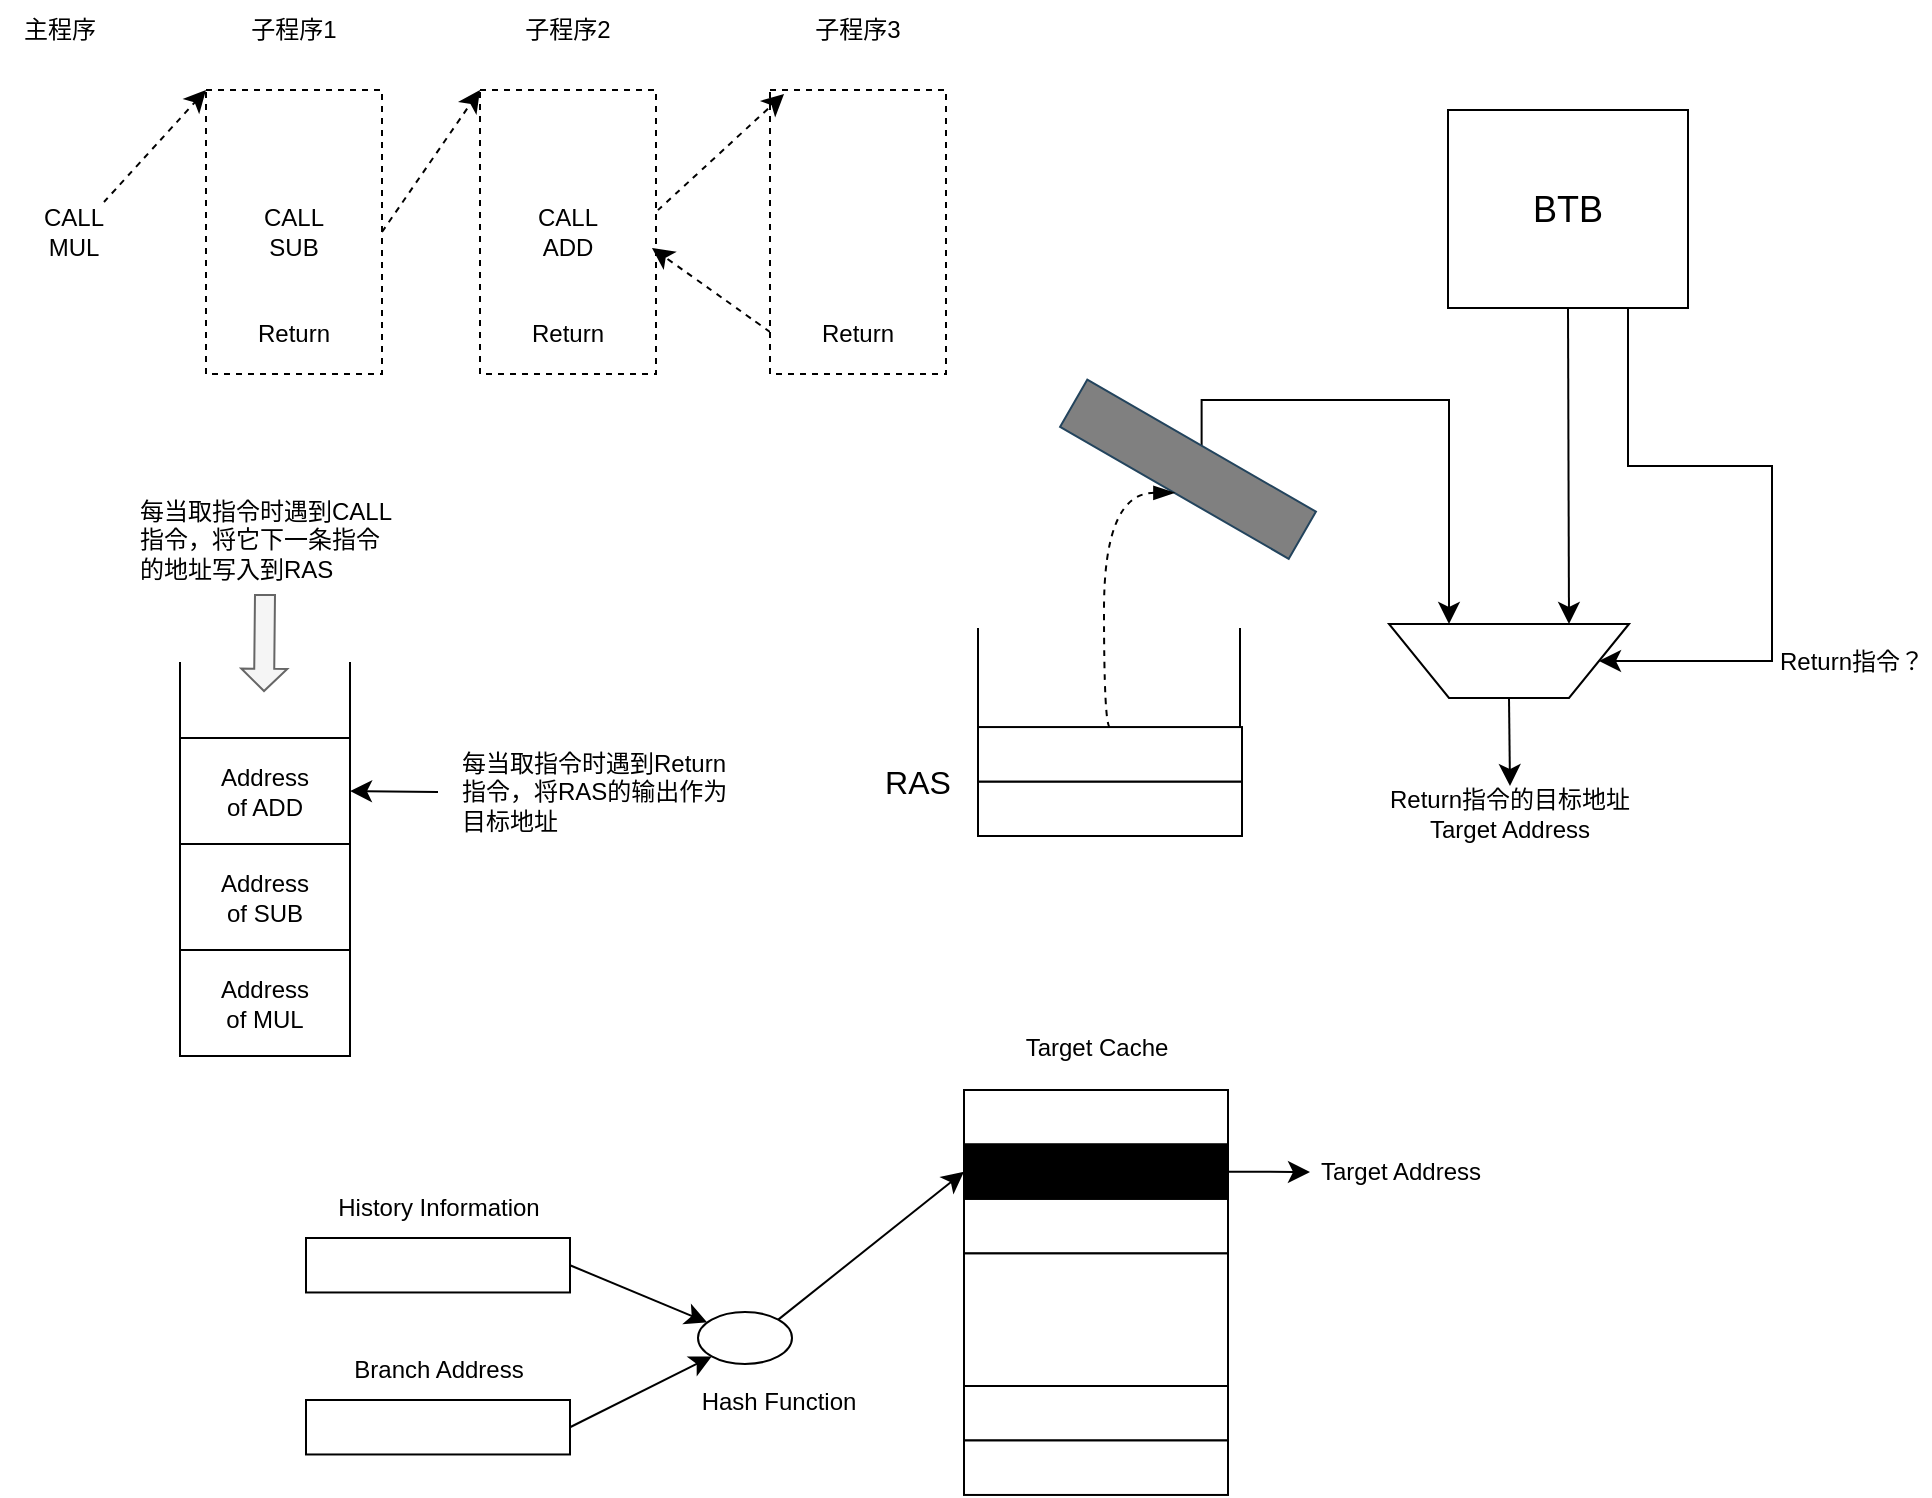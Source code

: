 <mxfile version="27.0.6" pages="2">
  <diagram name="第 1 页" id="72KHQZ4994eIaw_LecZP">
    <mxGraphModel dx="648" dy="1311" grid="0" gridSize="10" guides="1" tooltips="1" connect="1" arrows="1" fold="1" page="0" pageScale="1" pageWidth="827" pageHeight="1169" math="0" shadow="0">
      <root>
        <mxCell id="0" />
        <mxCell id="1" parent="0" />
        <mxCell id="BP2cJoVYEwKnO9dS9naX-1" value="主程序" style="text;html=1;align=center;verticalAlign=middle;whiteSpace=wrap;rounded=0;" parent="1" vertex="1">
          <mxGeometry x="70" y="-82" width="60" height="30" as="geometry" />
        </mxCell>
        <mxCell id="BP2cJoVYEwKnO9dS9naX-7" style="edgeStyle=none;curved=1;rounded=0;orthogonalLoop=1;jettySize=auto;html=1;exitX=0.75;exitY=0;exitDx=0;exitDy=0;entryX=0;entryY=0;entryDx=0;entryDy=0;fontSize=12;startSize=8;endSize=8;dashed=1;" parent="1" source="BP2cJoVYEwKnO9dS9naX-2" target="BP2cJoVYEwKnO9dS9naX-3" edge="1">
          <mxGeometry relative="1" as="geometry" />
        </mxCell>
        <mxCell id="BP2cJoVYEwKnO9dS9naX-2" value="CALL&lt;div&gt;MUL&lt;/div&gt;" style="text;html=1;align=center;verticalAlign=middle;whiteSpace=wrap;rounded=0;" parent="1" vertex="1">
          <mxGeometry x="77" y="19" width="60" height="30" as="geometry" />
        </mxCell>
        <mxCell id="BP2cJoVYEwKnO9dS9naX-8" style="edgeStyle=none;curved=1;rounded=0;orthogonalLoop=1;jettySize=auto;html=1;exitX=1;exitY=0.5;exitDx=0;exitDy=0;entryX=0;entryY=0;entryDx=0;entryDy=0;fontSize=12;startSize=8;endSize=8;dashed=1;" parent="1" source="BP2cJoVYEwKnO9dS9naX-3" target="BP2cJoVYEwKnO9dS9naX-5" edge="1">
          <mxGeometry relative="1" as="geometry" />
        </mxCell>
        <mxCell id="BP2cJoVYEwKnO9dS9naX-3" value="&lt;div&gt;&lt;br&gt;&lt;/div&gt;&lt;div&gt;&lt;br&gt;&lt;/div&gt;&lt;div&gt;&lt;br&gt;&lt;/div&gt;CALL&lt;div&gt;SUB&lt;/div&gt;&lt;div&gt;&lt;br&gt;&lt;/div&gt;&lt;div&gt;&lt;br&gt;&lt;/div&gt;&lt;div&gt;Return&lt;/div&gt;" style="rounded=0;whiteSpace=wrap;html=1;dashed=1;" parent="1" vertex="1">
          <mxGeometry x="173" y="-37" width="88" height="142" as="geometry" />
        </mxCell>
        <mxCell id="BP2cJoVYEwKnO9dS9naX-4" value="子程序1" style="text;html=1;align=center;verticalAlign=middle;whiteSpace=wrap;rounded=0;" parent="1" vertex="1">
          <mxGeometry x="187" y="-82" width="60" height="30" as="geometry" />
        </mxCell>
        <mxCell id="BP2cJoVYEwKnO9dS9naX-5" value="&lt;div&gt;&lt;br&gt;&lt;/div&gt;&lt;div&gt;&lt;br&gt;&lt;/div&gt;&lt;div&gt;&lt;br&gt;&lt;/div&gt;CALL&lt;div&gt;ADD&lt;/div&gt;&lt;div&gt;&lt;br&gt;&lt;/div&gt;&lt;div&gt;&lt;br&gt;&lt;/div&gt;&lt;div&gt;Return&lt;/div&gt;" style="rounded=0;whiteSpace=wrap;html=1;dashed=1;" parent="1" vertex="1">
          <mxGeometry x="310" y="-37" width="88" height="142" as="geometry" />
        </mxCell>
        <mxCell id="BP2cJoVYEwKnO9dS9naX-6" value="子程序2" style="text;html=1;align=center;verticalAlign=middle;whiteSpace=wrap;rounded=0;" parent="1" vertex="1">
          <mxGeometry x="324" y="-82" width="60" height="30" as="geometry" />
        </mxCell>
        <mxCell id="BP2cJoVYEwKnO9dS9naX-12" style="edgeStyle=none;curved=1;rounded=0;orthogonalLoop=1;jettySize=auto;html=1;exitX=0;exitY=0.852;exitDx=0;exitDy=0;fontSize=12;startSize=8;endSize=8;exitPerimeter=0;entryX=0.977;entryY=0.556;entryDx=0;entryDy=0;entryPerimeter=0;dashed=1;" parent="1" source="BP2cJoVYEwKnO9dS9naX-9" target="BP2cJoVYEwKnO9dS9naX-5" edge="1">
          <mxGeometry relative="1" as="geometry">
            <mxPoint x="408" y="57" as="targetPoint" />
          </mxGeometry>
        </mxCell>
        <mxCell id="BP2cJoVYEwKnO9dS9naX-9" value="&lt;div&gt;&lt;br&gt;&lt;/div&gt;&lt;div&gt;&lt;br&gt;&lt;/div&gt;&lt;div&gt;&lt;br&gt;&lt;/div&gt;&lt;div&gt;&lt;br&gt;&lt;/div&gt;&lt;div&gt;&lt;br&gt;&lt;/div&gt;&lt;div&gt;&lt;br&gt;&lt;/div&gt;&lt;div&gt;&lt;br&gt;&lt;/div&gt;&lt;div&gt;Return&lt;/div&gt;" style="rounded=0;whiteSpace=wrap;html=1;dashed=1;" parent="1" vertex="1">
          <mxGeometry x="455" y="-37" width="88" height="142" as="geometry" />
        </mxCell>
        <mxCell id="BP2cJoVYEwKnO9dS9naX-10" value="子程序3" style="text;html=1;align=center;verticalAlign=middle;whiteSpace=wrap;rounded=0;" parent="1" vertex="1">
          <mxGeometry x="469" y="-82" width="60" height="30" as="geometry" />
        </mxCell>
        <mxCell id="BP2cJoVYEwKnO9dS9naX-11" style="edgeStyle=none;curved=1;rounded=0;orthogonalLoop=1;jettySize=auto;html=1;exitX=1.011;exitY=0.423;exitDx=0;exitDy=0;entryX=0.08;entryY=0.014;entryDx=0;entryDy=0;entryPerimeter=0;fontSize=12;startSize=8;endSize=8;exitPerimeter=0;dashed=1;" parent="1" source="BP2cJoVYEwKnO9dS9naX-5" target="BP2cJoVYEwKnO9dS9naX-9" edge="1">
          <mxGeometry relative="1" as="geometry" />
        </mxCell>
        <mxCell id="BP2cJoVYEwKnO9dS9naX-13" value="Address&lt;div&gt;of MUL&lt;/div&gt;" style="rounded=0;whiteSpace=wrap;html=1;" parent="1" vertex="1">
          <mxGeometry x="160" y="393" width="85" height="53" as="geometry" />
        </mxCell>
        <mxCell id="BP2cJoVYEwKnO9dS9naX-14" value="Address&lt;div&gt;of SUB&lt;/div&gt;" style="rounded=0;whiteSpace=wrap;html=1;" parent="1" vertex="1">
          <mxGeometry x="160" y="340" width="85" height="53" as="geometry" />
        </mxCell>
        <mxCell id="BP2cJoVYEwKnO9dS9naX-15" value="Address&lt;div&gt;of ADD&lt;/div&gt;" style="rounded=0;whiteSpace=wrap;html=1;" parent="1" vertex="1">
          <mxGeometry x="160" y="287" width="85" height="53" as="geometry" />
        </mxCell>
        <mxCell id="BP2cJoVYEwKnO9dS9naX-16" value="" style="endArrow=none;html=1;rounded=0;fontSize=12;startSize=8;endSize=8;curved=1;exitX=0;exitY=0;exitDx=0;exitDy=0;" parent="1" source="BP2cJoVYEwKnO9dS9naX-15" edge="1">
          <mxGeometry width="50" height="50" relative="1" as="geometry">
            <mxPoint x="264" y="248" as="sourcePoint" />
            <mxPoint x="160" y="249" as="targetPoint" />
          </mxGeometry>
        </mxCell>
        <mxCell id="BP2cJoVYEwKnO9dS9naX-17" value="" style="endArrow=none;html=1;rounded=0;fontSize=12;startSize=8;endSize=8;curved=1;exitX=1;exitY=0;exitDx=0;exitDy=0;" parent="1" source="BP2cJoVYEwKnO9dS9naX-15" edge="1">
          <mxGeometry width="50" height="50" relative="1" as="geometry">
            <mxPoint x="282" y="385" as="sourcePoint" />
            <mxPoint x="245" y="249" as="targetPoint" />
          </mxGeometry>
        </mxCell>
        <mxCell id="BP2cJoVYEwKnO9dS9naX-18" value="" style="shape=flexArrow;endArrow=classic;html=1;rounded=0;fontSize=12;startSize=8;endSize=3.37;curved=1;fillColor=#f5f5f5;strokeColor=#666666;endWidth=12;" parent="1" edge="1">
          <mxGeometry width="50" height="50" relative="1" as="geometry">
            <mxPoint x="202.5" y="215" as="sourcePoint" />
            <mxPoint x="202" y="264" as="targetPoint" />
          </mxGeometry>
        </mxCell>
        <mxCell id="aSY5bLmGE3762D9-8YAS-1" value="每当取指令时遇到CALL指令，将它下一条指令的地址写入到RAS" style="text;html=1;align=left;verticalAlign=middle;whiteSpace=wrap;rounded=0;" vertex="1" parent="1">
          <mxGeometry x="137.5" y="173" width="130" height="30" as="geometry" />
        </mxCell>
        <mxCell id="aSY5bLmGE3762D9-8YAS-2" value="" style="endArrow=classic;html=1;rounded=0;fontSize=12;startSize=8;endSize=8;curved=1;entryX=1;entryY=0.5;entryDx=0;entryDy=0;" edge="1" parent="1" target="BP2cJoVYEwKnO9dS9naX-15">
          <mxGeometry width="50" height="50" relative="1" as="geometry">
            <mxPoint x="289" y="314" as="sourcePoint" />
            <mxPoint x="268" y="259" as="targetPoint" />
          </mxGeometry>
        </mxCell>
        <mxCell id="aSY5bLmGE3762D9-8YAS-3" value="每当取指令时遇到Return指令，将RAS的输出作为目标地址" style="text;html=1;align=left;verticalAlign=middle;whiteSpace=wrap;rounded=0;" vertex="1" parent="1">
          <mxGeometry x="299" y="298.5" width="140" height="30" as="geometry" />
        </mxCell>
        <mxCell id="aSY5bLmGE3762D9-8YAS-9" value="" style="group" vertex="1" connectable="0" parent="1">
          <mxGeometry x="559" y="262" width="132" height="74" as="geometry" />
        </mxCell>
        <mxCell id="aSY5bLmGE3762D9-8YAS-5" value="&lt;span style=&quot;color: rgba(0, 0, 0, 0); font-family: monospace; font-size: 0px; text-align: start; text-wrap-mode: nowrap;&quot;&gt;%3CmxGraphModel%3E%3Croot%3E%3CmxCell%20id%3D%220%22%2F%3E%3CmxCell%20id%3D%221%22%20parent%3D%220%22%2F%3E%3CmxCell%20id%3D%222%22%20value%3D%22Address%26lt%3Bdiv%26gt%3Bof%20MUL%26lt%3B%2Fdiv%26gt%3B%22%20style%3D%22rounded%3D0%3BwhiteSpace%3Dwrap%3Bhtml%3D1%3B%22%20vertex%3D%221%22%20parent%3D%221%22%3E%3CmxGeometry%20x%3D%22160%22%20y%3D%22393%22%20width%3D%2285%22%20height%3D%2253%22%20as%3D%22geometry%22%2F%3E%3C%2FmxCell%3E%3CmxCell%20id%3D%223%22%20value%3D%22Address%26lt%3Bdiv%26gt%3Bof%20SUB%26lt%3B%2Fdiv%26gt%3B%22%20style%3D%22rounded%3D0%3BwhiteSpace%3Dwrap%3Bhtml%3D1%3B%22%20vertex%3D%221%22%20parent%3D%221%22%3E%3CmxGeometry%20x%3D%22160%22%20y%3D%22340%22%20width%3D%2285%22%20height%3D%2253%22%20as%3D%22geometry%22%2F%3E%3C%2FmxCell%3E%3CmxCell%20id%3D%224%22%20value%3D%22Address%26lt%3Bdiv%26gt%3Bof%20ADD%26lt%3B%2Fdiv%26gt%3B%22%20style%3D%22rounded%3D0%3BwhiteSpace%3Dwrap%3Bhtml%3D1%3B%22%20vertex%3D%221%22%20parent%3D%221%22%3E%3CmxGeometry%20x%3D%22160%22%20y%3D%22287%22%20width%3D%2285%22%20height%3D%2253%22%20as%3D%22geometry%22%2F%3E%3C%2FmxCell%3E%3CmxCell%20id%3D%225%22%20value%3D%22%22%20style%3D%22endArrow%3Dnone%3Bhtml%3D1%3Brounded%3D0%3BfontSize%3D12%3BstartSize%3D8%3BendSize%3D8%3Bcurved%3D1%3BexitX%3D0%3BexitY%3D0%3BexitDx%3D0%3BexitDy%3D0%3B%22%20edge%3D%221%22%20source%3D%224%22%20parent%3D%221%22%3E%3CmxGeometry%20width%3D%2250%22%20height%3D%2250%22%20relative%3D%221%22%20as%3D%22geometry%22%3E%3CmxPoint%20x%3D%22264%22%20y%3D%22248%22%20as%3D%22sourcePoint%22%2F%3E%3CmxPoint%20x%3D%22160%22%20y%3D%22249%22%20as%3D%22targetPoint%22%2F%3E%3C%2FmxGeometry%3E%3C%2FmxCell%3E%3CmxCell%20id%3D%226%22%20value%3D%22%22%20style%3D%22endArrow%3Dnone%3Bhtml%3D1%3Brounded%3D0%3BfontSize%3D12%3BstartSize%3D8%3BendSize%3D8%3Bcurved%3D1%3BexitX%3D1%3BexitY%3D0%3BexitDx%3D0%3BexitDy%3D0%3B%22%20edge%3D%221%22%20source%3D%224%22%20parent%3D%221%22%3E%3CmxGeometry%20width%3D%2250%22%20height%3D%2250%22%20relative%3D%221%22%20as%3D%22geometry%22%3E%3CmxPoint%20x%3D%22282%22%20y%3D%22385%22%20as%3D%22sourcePoint%22%2F%3E%3CmxPoint%20x%3D%22245%22%20y%3D%22249%22%20as%3D%22targetPoint%22%2F%3E%3C%2FmxGeometry%3E%3C%2FmxCell%3E%3C%2Froot%3E%3C%2FmxGraphModel%3E&lt;/span&gt;" style="rounded=0;whiteSpace=wrap;html=1;" vertex="1" parent="aSY5bLmGE3762D9-8YAS-9">
          <mxGeometry y="46.764" width="132" height="27.236" as="geometry" />
        </mxCell>
        <mxCell id="aSY5bLmGE3762D9-8YAS-6" value="" style="rounded=0;whiteSpace=wrap;html=1;" vertex="1" parent="aSY5bLmGE3762D9-8YAS-9">
          <mxGeometry y="19.528" width="132" height="27.236" as="geometry" />
        </mxCell>
        <mxCell id="aSY5bLmGE3762D9-8YAS-7" value="" style="endArrow=none;html=1;rounded=0;fontSize=12;startSize=8;endSize=8;curved=1;exitX=0;exitY=0;exitDx=0;exitDy=0;" edge="1" parent="aSY5bLmGE3762D9-8YAS-9" source="aSY5bLmGE3762D9-8YAS-6">
          <mxGeometry width="50" height="50" relative="1" as="geometry">
            <mxPoint x="161.506" y="-0.514" as="sourcePoint" />
            <mxPoint y="-30" as="targetPoint" />
          </mxGeometry>
        </mxCell>
        <mxCell id="aSY5bLmGE3762D9-8YAS-8" value="" style="endArrow=none;html=1;rounded=0;fontSize=12;startSize=8;endSize=8;curved=1;exitX=1;exitY=0;exitDx=0;exitDy=0;" edge="1" parent="aSY5bLmGE3762D9-8YAS-9">
          <mxGeometry width="50" height="50" relative="1" as="geometry">
            <mxPoint x="131.0" y="19.528" as="sourcePoint" />
            <mxPoint x="131" y="-30" as="targetPoint" />
          </mxGeometry>
        </mxCell>
        <mxCell id="aSY5bLmGE3762D9-8YAS-20" style="edgeStyle=elbowEdgeStyle;shape=connector;rounded=0;orthogonalLoop=1;jettySize=auto;html=1;exitX=0.5;exitY=0;exitDx=0;exitDy=0;entryX=0.75;entryY=1;entryDx=0;entryDy=0;strokeColor=default;align=center;verticalAlign=middle;fontFamily=Helvetica;fontSize=12;fontColor=default;labelBackgroundColor=default;startSize=8;endArrow=classic;endFill=1;endSize=8;elbow=vertical;" edge="1" parent="1" source="aSY5bLmGE3762D9-8YAS-15" target="aSY5bLmGE3762D9-8YAS-19">
          <mxGeometry relative="1" as="geometry">
            <Array as="points">
              <mxPoint x="739" y="118" />
            </Array>
          </mxGeometry>
        </mxCell>
        <mxCell id="aSY5bLmGE3762D9-8YAS-15" value="&lt;span style=&quot;color: rgba(0, 0, 0, 0); font-family: monospace; font-size: 0px; text-align: start; text-wrap-mode: nowrap;&quot;&gt;%3CmxGraphModel%3E%3Croot%3E%3CmxCell%20id%3D%220%22%2F%3E%3CmxCell%20id%3D%221%22%20parent%3D%220%22%2F%3E%3CmxCell%20id%3D%222%22%20value%3D%22Address%26lt%3Bdiv%26gt%3Bof%20MUL%26lt%3B%2Fdiv%26gt%3B%22%20style%3D%22rounded%3D0%3BwhiteSpace%3Dwrap%3Bhtml%3D1%3B%22%20vertex%3D%221%22%20parent%3D%221%22%3E%3CmxGeometry%20x%3D%22160%22%20y%3D%22393%22%20width%3D%2285%22%20height%3D%2253%22%20as%3D%22geometry%22%2F%3E%3C%2FmxCell%3E%3CmxCell%20id%3D%223%22%20value%3D%22Address%26lt%3Bdiv%26gt%3Bof%20SUB%26lt%3B%2Fdiv%26gt%3B%22%20style%3D%22rounded%3D0%3BwhiteSpace%3Dwrap%3Bhtml%3D1%3B%22%20vertex%3D%221%22%20parent%3D%221%22%3E%3CmxGeometry%20x%3D%22160%22%20y%3D%22340%22%20width%3D%2285%22%20height%3D%2253%22%20as%3D%22geometry%22%2F%3E%3C%2FmxCell%3E%3CmxCell%20id%3D%224%22%20value%3D%22Address%26lt%3Bdiv%26gt%3Bof%20ADD%26lt%3B%2Fdiv%26gt%3B%22%20style%3D%22rounded%3D0%3BwhiteSpace%3Dwrap%3Bhtml%3D1%3B%22%20vertex%3D%221%22%20parent%3D%221%22%3E%3CmxGeometry%20x%3D%22160%22%20y%3D%22287%22%20width%3D%2285%22%20height%3D%2253%22%20as%3D%22geometry%22%2F%3E%3C%2FmxCell%3E%3CmxCell%20id%3D%225%22%20value%3D%22%22%20style%3D%22endArrow%3Dnone%3Bhtml%3D1%3Brounded%3D0%3BfontSize%3D12%3BstartSize%3D8%3BendSize%3D8%3Bcurved%3D1%3BexitX%3D0%3BexitY%3D0%3BexitDx%3D0%3BexitDy%3D0%3B%22%20edge%3D%221%22%20source%3D%224%22%20parent%3D%221%22%3E%3CmxGeometry%20width%3D%2250%22%20height%3D%2250%22%20relative%3D%221%22%20as%3D%22geometry%22%3E%3CmxPoint%20x%3D%22264%22%20y%3D%22248%22%20as%3D%22sourcePoint%22%2F%3E%3CmxPoint%20x%3D%22160%22%20y%3D%22249%22%20as%3D%22targetPoint%22%2F%3E%3C%2FmxGeometry%3E%3C%2FmxCell%3E%3CmxCell%20id%3D%226%22%20value%3D%22%22%20style%3D%22endArrow%3Dnone%3Bhtml%3D1%3Brounded%3D0%3BfontSize%3D12%3BstartSize%3D8%3BendSize%3D8%3Bcurved%3D1%3BexitX%3D1%3BexitY%3D0%3BexitDx%3D0%3BexitDy%3D0%3B%22%20edge%3D%221%22%20source%3D%224%22%20parent%3D%221%22%3E%3CmxGeometry%20width%3D%2250%22%20height%3D%2250%22%20relative%3D%221%22%20as%3D%22geometry%22%3E%3CmxPoint%20x%3D%22282%22%20y%3D%22385%22%20as%3D%22sourcePoint%22%2F%3E%3CmxPoint%20x%3D%22245%22%20y%3D%22249%22%20as%3D%22targetPoint%22%2F%3E%3C%2FmxGeometry%3E%3C%2FmxCell%3E%3C%2Froot%3E%3C%2FmxGraphModel%3E&lt;/span&gt;" style="rounded=0;whiteSpace=wrap;html=1;fillColor=#808080;strokeColor=#23445d;rotation=30;" vertex="1" parent="1">
          <mxGeometry x="598" y="139" width="132" height="27.236" as="geometry" />
        </mxCell>
        <mxCell id="aSY5bLmGE3762D9-8YAS-17" style="edgeStyle=orthogonalEdgeStyle;rounded=0;orthogonalLoop=1;jettySize=auto;html=1;exitX=0.5;exitY=0;exitDx=0;exitDy=0;entryX=0.5;entryY=1;entryDx=0;entryDy=0;fontSize=12;startSize=8;endSize=8;curved=1;dashed=1;endArrow=blockThin;endFill=1;strokeWidth=1;" edge="1" parent="1" source="aSY5bLmGE3762D9-8YAS-6" target="aSY5bLmGE3762D9-8YAS-15">
          <mxGeometry relative="1" as="geometry">
            <Array as="points">
              <mxPoint x="622" y="282" />
              <mxPoint x="622" y="164" />
            </Array>
          </mxGeometry>
        </mxCell>
        <mxCell id="aSY5bLmGE3762D9-8YAS-28" style="edgeStyle=none;shape=connector;rounded=0;orthogonalLoop=1;jettySize=auto;html=1;exitX=0.5;exitY=0;exitDx=0;exitDy=0;strokeColor=default;align=center;verticalAlign=middle;fontFamily=Helvetica;fontSize=12;fontColor=default;labelBackgroundColor=default;startSize=8;endArrow=classic;endFill=1;endSize=8;" edge="1" parent="1" source="aSY5bLmGE3762D9-8YAS-19">
          <mxGeometry relative="1" as="geometry">
            <mxPoint x="825" y="311" as="targetPoint" />
          </mxGeometry>
        </mxCell>
        <mxCell id="aSY5bLmGE3762D9-8YAS-19" value="" style="shape=trapezoid;perimeter=trapezoidPerimeter;whiteSpace=wrap;html=1;fixedSize=1;fontFamily=Helvetica;fontSize=12;fontColor=default;labelBackgroundColor=default;rotation=-180;size=30;" vertex="1" parent="1">
          <mxGeometry x="764.5" y="230" width="120" height="37" as="geometry" />
        </mxCell>
        <mxCell id="aSY5bLmGE3762D9-8YAS-23" style="shape=connector;rounded=0;orthogonalLoop=1;jettySize=auto;html=1;exitX=0.5;exitY=1;exitDx=0;exitDy=0;entryX=0.25;entryY=1;entryDx=0;entryDy=0;strokeColor=default;align=center;verticalAlign=middle;fontFamily=Helvetica;fontSize=12;fontColor=default;labelBackgroundColor=default;startSize=8;endArrow=classic;endFill=1;endSize=8;" edge="1" parent="1" source="aSY5bLmGE3762D9-8YAS-22" target="aSY5bLmGE3762D9-8YAS-19">
          <mxGeometry relative="1" as="geometry" />
        </mxCell>
        <mxCell id="aSY5bLmGE3762D9-8YAS-22" value="&lt;font style=&quot;font-size: 18px;&quot;&gt;BTB&lt;/font&gt;" style="rounded=0;whiteSpace=wrap;html=1;fontFamily=Helvetica;fontSize=12;fontColor=default;labelBackgroundColor=default;" vertex="1" parent="1">
          <mxGeometry x="794" y="-27" width="120" height="99" as="geometry" />
        </mxCell>
        <mxCell id="aSY5bLmGE3762D9-8YAS-27" value="" style="endArrow=classic;html=1;rounded=0;strokeColor=default;align=center;verticalAlign=middle;fontFamily=Helvetica;fontSize=12;fontColor=default;labelBackgroundColor=default;startSize=8;endSize=8;exitX=0.75;exitY=1;exitDx=0;exitDy=0;entryX=0;entryY=0.5;entryDx=0;entryDy=0;edgeStyle=orthogonalEdgeStyle;" edge="1" parent="1" source="aSY5bLmGE3762D9-8YAS-22" target="aSY5bLmGE3762D9-8YAS-19">
          <mxGeometry width="50" height="50" relative="1" as="geometry">
            <mxPoint x="733" y="248" as="sourcePoint" />
            <mxPoint x="783" y="198" as="targetPoint" />
            <Array as="points">
              <mxPoint x="884" y="151" />
              <mxPoint x="956" y="151" />
              <mxPoint x="956" y="249" />
            </Array>
          </mxGeometry>
        </mxCell>
        <mxCell id="aSY5bLmGE3762D9-8YAS-29" value="Return指令的目标地址&lt;div&gt;Target Address&lt;/div&gt;" style="text;html=1;align=center;verticalAlign=middle;whiteSpace=wrap;rounded=0;fontFamily=Helvetica;fontSize=12;fontColor=default;labelBackgroundColor=default;" vertex="1" parent="1">
          <mxGeometry x="759.75" y="310" width="129.5" height="30" as="geometry" />
        </mxCell>
        <mxCell id="aSY5bLmGE3762D9-8YAS-30" value="&lt;font style=&quot;font-size: 16px;&quot;&gt;RAS&lt;/font&gt;" style="text;html=1;align=center;verticalAlign=middle;whiteSpace=wrap;rounded=0;fontFamily=Helvetica;fontSize=12;fontColor=default;labelBackgroundColor=default;" vertex="1" parent="1">
          <mxGeometry x="499" y="294" width="60" height="30" as="geometry" />
        </mxCell>
        <mxCell id="aSY5bLmGE3762D9-8YAS-31" value="Return指令？" style="text;html=1;align=center;verticalAlign=middle;whiteSpace=wrap;rounded=0;fontFamily=Helvetica;fontSize=12;fontColor=default;labelBackgroundColor=default;" vertex="1" parent="1">
          <mxGeometry x="957" y="233.5" width="78" height="30" as="geometry" />
        </mxCell>
        <mxCell id="aSY5bLmGE3762D9-8YAS-37" style="edgeStyle=none;shape=connector;rounded=0;orthogonalLoop=1;jettySize=auto;html=1;exitX=1;exitY=0.5;exitDx=0;exitDy=0;strokeColor=default;align=center;verticalAlign=middle;fontFamily=Helvetica;fontSize=12;fontColor=default;labelBackgroundColor=default;startSize=8;endArrow=classic;endFill=1;endSize=8;" edge="1" parent="1" source="aSY5bLmGE3762D9-8YAS-32" target="aSY5bLmGE3762D9-8YAS-36">
          <mxGeometry relative="1" as="geometry" />
        </mxCell>
        <mxCell id="aSY5bLmGE3762D9-8YAS-32" value="&lt;span style=&quot;color: rgba(0, 0, 0, 0); font-family: monospace; font-size: 0px; text-align: start; text-wrap-mode: nowrap;&quot;&gt;%3CmxGraphModel%3E%3Croot%3E%3CmxCell%20id%3D%220%22%2F%3E%3CmxCell%20id%3D%221%22%20parent%3D%220%22%2F%3E%3CmxCell%20id%3D%222%22%20value%3D%22Address%26lt%3Bdiv%26gt%3Bof%20MUL%26lt%3B%2Fdiv%26gt%3B%22%20style%3D%22rounded%3D0%3BwhiteSpace%3Dwrap%3Bhtml%3D1%3B%22%20vertex%3D%221%22%20parent%3D%221%22%3E%3CmxGeometry%20x%3D%22160%22%20y%3D%22393%22%20width%3D%2285%22%20height%3D%2253%22%20as%3D%22geometry%22%2F%3E%3C%2FmxCell%3E%3CmxCell%20id%3D%223%22%20value%3D%22Address%26lt%3Bdiv%26gt%3Bof%20SUB%26lt%3B%2Fdiv%26gt%3B%22%20style%3D%22rounded%3D0%3BwhiteSpace%3Dwrap%3Bhtml%3D1%3B%22%20vertex%3D%221%22%20parent%3D%221%22%3E%3CmxGeometry%20x%3D%22160%22%20y%3D%22340%22%20width%3D%2285%22%20height%3D%2253%22%20as%3D%22geometry%22%2F%3E%3C%2FmxCell%3E%3CmxCell%20id%3D%224%22%20value%3D%22Address%26lt%3Bdiv%26gt%3Bof%20ADD%26lt%3B%2Fdiv%26gt%3B%22%20style%3D%22rounded%3D0%3BwhiteSpace%3Dwrap%3Bhtml%3D1%3B%22%20vertex%3D%221%22%20parent%3D%221%22%3E%3CmxGeometry%20x%3D%22160%22%20y%3D%22287%22%20width%3D%2285%22%20height%3D%2253%22%20as%3D%22geometry%22%2F%3E%3C%2FmxCell%3E%3CmxCell%20id%3D%225%22%20value%3D%22%22%20style%3D%22endArrow%3Dnone%3Bhtml%3D1%3Brounded%3D0%3BfontSize%3D12%3BstartSize%3D8%3BendSize%3D8%3Bcurved%3D1%3BexitX%3D0%3BexitY%3D0%3BexitDx%3D0%3BexitDy%3D0%3B%22%20edge%3D%221%22%20source%3D%224%22%20parent%3D%221%22%3E%3CmxGeometry%20width%3D%2250%22%20height%3D%2250%22%20relative%3D%221%22%20as%3D%22geometry%22%3E%3CmxPoint%20x%3D%22264%22%20y%3D%22248%22%20as%3D%22sourcePoint%22%2F%3E%3CmxPoint%20x%3D%22160%22%20y%3D%22249%22%20as%3D%22targetPoint%22%2F%3E%3C%2FmxGeometry%3E%3C%2FmxCell%3E%3CmxCell%20id%3D%226%22%20value%3D%22%22%20style%3D%22endArrow%3Dnone%3Bhtml%3D1%3Brounded%3D0%3BfontSize%3D12%3BstartSize%3D8%3BendSize%3D8%3Bcurved%3D1%3BexitX%3D1%3BexitY%3D0%3BexitDx%3D0%3BexitDy%3D0%3B%22%20edge%3D%221%22%20source%3D%224%22%20parent%3D%221%22%3E%3CmxGeometry%20width%3D%2250%22%20height%3D%2250%22%20relative%3D%221%22%20as%3D%22geometry%22%3E%3CmxPoint%20x%3D%22282%22%20y%3D%22385%22%20as%3D%22sourcePoint%22%2F%3E%3CmxPoint%20x%3D%22245%22%20y%3D%22249%22%20as%3D%22targetPoint%22%2F%3E%3C%2FmxGeometry%3E%3C%2FmxCell%3E%3C%2Froot%3E%3C%2FmxGraphModel%3E&lt;/span&gt;" style="rounded=0;whiteSpace=wrap;html=1;" vertex="1" parent="1">
          <mxGeometry x="223" y="537" width="132" height="27.236" as="geometry" />
        </mxCell>
        <mxCell id="aSY5bLmGE3762D9-8YAS-38" style="edgeStyle=none;shape=connector;rounded=0;orthogonalLoop=1;jettySize=auto;html=1;exitX=1;exitY=0.5;exitDx=0;exitDy=0;entryX=0;entryY=1;entryDx=0;entryDy=0;strokeColor=default;align=center;verticalAlign=middle;fontFamily=Helvetica;fontSize=12;fontColor=default;labelBackgroundColor=default;startSize=8;endArrow=classic;endFill=1;endSize=8;" edge="1" parent="1" source="aSY5bLmGE3762D9-8YAS-33" target="aSY5bLmGE3762D9-8YAS-36">
          <mxGeometry relative="1" as="geometry" />
        </mxCell>
        <mxCell id="aSY5bLmGE3762D9-8YAS-33" value="&lt;span style=&quot;color: rgba(0, 0, 0, 0); font-family: monospace; font-size: 0px; text-align: start; text-wrap-mode: nowrap;&quot;&gt;%3CmxGraphModel%3E%3Croot%3E%3CmxCell%20id%3D%220%22%2F%3E%3CmxCell%20id%3D%221%22%20parent%3D%220%22%2F%3E%3CmxCell%20id%3D%222%22%20value%3D%22Address%26lt%3Bdiv%26gt%3Bof%20MUL%26lt%3B%2Fdiv%26gt%3B%22%20style%3D%22rounded%3D0%3BwhiteSpace%3Dwrap%3Bhtml%3D1%3B%22%20vertex%3D%221%22%20parent%3D%221%22%3E%3CmxGeometry%20x%3D%22160%22%20y%3D%22393%22%20width%3D%2285%22%20height%3D%2253%22%20as%3D%22geometry%22%2F%3E%3C%2FmxCell%3E%3CmxCell%20id%3D%223%22%20value%3D%22Address%26lt%3Bdiv%26gt%3Bof%20SUB%26lt%3B%2Fdiv%26gt%3B%22%20style%3D%22rounded%3D0%3BwhiteSpace%3Dwrap%3Bhtml%3D1%3B%22%20vertex%3D%221%22%20parent%3D%221%22%3E%3CmxGeometry%20x%3D%22160%22%20y%3D%22340%22%20width%3D%2285%22%20height%3D%2253%22%20as%3D%22geometry%22%2F%3E%3C%2FmxCell%3E%3CmxCell%20id%3D%224%22%20value%3D%22Address%26lt%3Bdiv%26gt%3Bof%20ADD%26lt%3B%2Fdiv%26gt%3B%22%20style%3D%22rounded%3D0%3BwhiteSpace%3Dwrap%3Bhtml%3D1%3B%22%20vertex%3D%221%22%20parent%3D%221%22%3E%3CmxGeometry%20x%3D%22160%22%20y%3D%22287%22%20width%3D%2285%22%20height%3D%2253%22%20as%3D%22geometry%22%2F%3E%3C%2FmxCell%3E%3CmxCell%20id%3D%225%22%20value%3D%22%22%20style%3D%22endArrow%3Dnone%3Bhtml%3D1%3Brounded%3D0%3BfontSize%3D12%3BstartSize%3D8%3BendSize%3D8%3Bcurved%3D1%3BexitX%3D0%3BexitY%3D0%3BexitDx%3D0%3BexitDy%3D0%3B%22%20edge%3D%221%22%20source%3D%224%22%20parent%3D%221%22%3E%3CmxGeometry%20width%3D%2250%22%20height%3D%2250%22%20relative%3D%221%22%20as%3D%22geometry%22%3E%3CmxPoint%20x%3D%22264%22%20y%3D%22248%22%20as%3D%22sourcePoint%22%2F%3E%3CmxPoint%20x%3D%22160%22%20y%3D%22249%22%20as%3D%22targetPoint%22%2F%3E%3C%2FmxGeometry%3E%3C%2FmxCell%3E%3CmxCell%20id%3D%226%22%20value%3D%22%22%20style%3D%22endArrow%3Dnone%3Bhtml%3D1%3Brounded%3D0%3BfontSize%3D12%3BstartSize%3D8%3BendSize%3D8%3Bcurved%3D1%3BexitX%3D1%3BexitY%3D0%3BexitDx%3D0%3BexitDy%3D0%3B%22%20edge%3D%221%22%20source%3D%224%22%20parent%3D%221%22%3E%3CmxGeometry%20width%3D%2250%22%20height%3D%2250%22%20relative%3D%221%22%20as%3D%22geometry%22%3E%3CmxPoint%20x%3D%22282%22%20y%3D%22385%22%20as%3D%22sourcePoint%22%2F%3E%3CmxPoint%20x%3D%22245%22%20y%3D%22249%22%20as%3D%22targetPoint%22%2F%3E%3C%2FmxGeometry%3E%3C%2FmxCell%3E%3C%2Froot%3E%3C%2FmxGraphModel%3E&lt;/span&gt;" style="rounded=0;whiteSpace=wrap;html=1;" vertex="1" parent="1">
          <mxGeometry x="223" y="618" width="132" height="27.236" as="geometry" />
        </mxCell>
        <mxCell id="aSY5bLmGE3762D9-8YAS-34" value="History Information" style="text;html=1;align=center;verticalAlign=middle;whiteSpace=wrap;rounded=0;" vertex="1" parent="1">
          <mxGeometry x="231.5" y="507" width="115" height="30" as="geometry" />
        </mxCell>
        <mxCell id="aSY5bLmGE3762D9-8YAS-35" value="Branch Address" style="text;html=1;align=center;verticalAlign=middle;whiteSpace=wrap;rounded=0;" vertex="1" parent="1">
          <mxGeometry x="231.5" y="588" width="115" height="30" as="geometry" />
        </mxCell>
        <mxCell id="aSY5bLmGE3762D9-8YAS-51" style="edgeStyle=none;shape=connector;rounded=0;orthogonalLoop=1;jettySize=auto;html=1;exitX=1;exitY=0;exitDx=0;exitDy=0;entryX=0;entryY=0.5;entryDx=0;entryDy=0;strokeColor=default;align=center;verticalAlign=middle;fontFamily=Helvetica;fontSize=12;fontColor=default;labelBackgroundColor=default;startSize=8;endArrow=classic;endFill=1;endSize=8;" edge="1" parent="1" source="aSY5bLmGE3762D9-8YAS-36" target="aSY5bLmGE3762D9-8YAS-45">
          <mxGeometry relative="1" as="geometry" />
        </mxCell>
        <mxCell id="aSY5bLmGE3762D9-8YAS-36" value="" style="ellipse;whiteSpace=wrap;html=1;rounded=0;strokeColor=default;align=center;verticalAlign=middle;fontFamily=Helvetica;fontSize=12;fontColor=default;labelBackgroundColor=default;fillColor=default;" vertex="1" parent="1">
          <mxGeometry x="419" y="574" width="47" height="26" as="geometry" />
        </mxCell>
        <mxCell id="aSY5bLmGE3762D9-8YAS-50" value="" style="group" vertex="1" connectable="0" parent="1">
          <mxGeometry x="552" y="463" width="132" height="202.476" as="geometry" />
        </mxCell>
        <mxCell id="aSY5bLmGE3762D9-8YAS-44" value="&lt;span style=&quot;color: rgba(0, 0, 0, 0); font-family: monospace; font-size: 0px; text-align: start; text-wrap-mode: nowrap;&quot;&gt;%3CmxGraphModel%3E%3Croot%3E%3CmxCell%20id%3D%220%22%2F%3E%3CmxCell%20id%3D%221%22%20parent%3D%220%22%2F%3E%3CmxCell%20id%3D%222%22%20value%3D%22Address%26lt%3Bdiv%26gt%3Bof%20MUL%26lt%3B%2Fdiv%26gt%3B%22%20style%3D%22rounded%3D0%3BwhiteSpace%3Dwrap%3Bhtml%3D1%3B%22%20vertex%3D%221%22%20parent%3D%221%22%3E%3CmxGeometry%20x%3D%22160%22%20y%3D%22393%22%20width%3D%2285%22%20height%3D%2253%22%20as%3D%22geometry%22%2F%3E%3C%2FmxCell%3E%3CmxCell%20id%3D%223%22%20value%3D%22Address%26lt%3Bdiv%26gt%3Bof%20SUB%26lt%3B%2Fdiv%26gt%3B%22%20style%3D%22rounded%3D0%3BwhiteSpace%3Dwrap%3Bhtml%3D1%3B%22%20vertex%3D%221%22%20parent%3D%221%22%3E%3CmxGeometry%20x%3D%22160%22%20y%3D%22340%22%20width%3D%2285%22%20height%3D%2253%22%20as%3D%22geometry%22%2F%3E%3C%2FmxCell%3E%3CmxCell%20id%3D%224%22%20value%3D%22Address%26lt%3Bdiv%26gt%3Bof%20ADD%26lt%3B%2Fdiv%26gt%3B%22%20style%3D%22rounded%3D0%3BwhiteSpace%3Dwrap%3Bhtml%3D1%3B%22%20vertex%3D%221%22%20parent%3D%221%22%3E%3CmxGeometry%20x%3D%22160%22%20y%3D%22287%22%20width%3D%2285%22%20height%3D%2253%22%20as%3D%22geometry%22%2F%3E%3C%2FmxCell%3E%3CmxCell%20id%3D%225%22%20value%3D%22%22%20style%3D%22endArrow%3Dnone%3Bhtml%3D1%3Brounded%3D0%3BfontSize%3D12%3BstartSize%3D8%3BendSize%3D8%3Bcurved%3D1%3BexitX%3D0%3BexitY%3D0%3BexitDx%3D0%3BexitDy%3D0%3B%22%20edge%3D%221%22%20source%3D%224%22%20parent%3D%221%22%3E%3CmxGeometry%20width%3D%2250%22%20height%3D%2250%22%20relative%3D%221%22%20as%3D%22geometry%22%3E%3CmxPoint%20x%3D%22264%22%20y%3D%22248%22%20as%3D%22sourcePoint%22%2F%3E%3CmxPoint%20x%3D%22160%22%20y%3D%22249%22%20as%3D%22targetPoint%22%2F%3E%3C%2FmxGeometry%3E%3C%2FmxCell%3E%3CmxCell%20id%3D%226%22%20value%3D%22%22%20style%3D%22endArrow%3Dnone%3Bhtml%3D1%3Brounded%3D0%3BfontSize%3D12%3BstartSize%3D8%3BendSize%3D8%3Bcurved%3D1%3BexitX%3D1%3BexitY%3D0%3BexitDx%3D0%3BexitDy%3D0%3B%22%20edge%3D%221%22%20source%3D%224%22%20parent%3D%221%22%3E%3CmxGeometry%20width%3D%2250%22%20height%3D%2250%22%20relative%3D%221%22%20as%3D%22geometry%22%3E%3CmxPoint%20x%3D%22282%22%20y%3D%22385%22%20as%3D%22sourcePoint%22%2F%3E%3CmxPoint%20x%3D%22245%22%20y%3D%22249%22%20as%3D%22targetPoint%22%2F%3E%3C%2FmxGeometry%3E%3C%2FmxCell%3E%3C%2Froot%3E%3C%2FmxGraphModel%3E&lt;/span&gt;" style="rounded=0;whiteSpace=wrap;html=1;" vertex="1" parent="aSY5bLmGE3762D9-8YAS-50">
          <mxGeometry width="132" height="27.236" as="geometry" />
        </mxCell>
        <mxCell id="aSY5bLmGE3762D9-8YAS-45" value="&lt;span style=&quot;color: rgba(0, 0, 0, 0); font-family: monospace; font-size: 0px; text-align: start; text-wrap-mode: nowrap;&quot;&gt;%3CmxGraphModel%3E%3Croot%3E%3CmxCell%20id%3D%220%22%2F%3E%3CmxCell%20id%3D%221%22%20parent%3D%220%22%2F%3E%3CmxCell%20id%3D%222%22%20value%3D%22Address%26lt%3Bdiv%26gt%3Bof%20MUL%26lt%3B%2Fdiv%26gt%3B%22%20style%3D%22rounded%3D0%3BwhiteSpace%3Dwrap%3Bhtml%3D1%3B%22%20vertex%3D%221%22%20parent%3D%221%22%3E%3CmxGeometry%20x%3D%22160%22%20y%3D%22393%22%20width%3D%2285%22%20height%3D%2253%22%20as%3D%22geometry%22%2F%3E%3C%2FmxCell%3E%3CmxCell%20id%3D%223%22%20value%3D%22Address%26lt%3Bdiv%26gt%3Bof%20SUB%26lt%3B%2Fdiv%26gt%3B%22%20style%3D%22rounded%3D0%3BwhiteSpace%3Dwrap%3Bhtml%3D1%3B%22%20vertex%3D%221%22%20parent%3D%221%22%3E%3CmxGeometry%20x%3D%22160%22%20y%3D%22340%22%20width%3D%2285%22%20height%3D%2253%22%20as%3D%22geometry%22%2F%3E%3C%2FmxCell%3E%3CmxCell%20id%3D%224%22%20value%3D%22Address%26lt%3Bdiv%26gt%3Bof%20ADD%26lt%3B%2Fdiv%26gt%3B%22%20style%3D%22rounded%3D0%3BwhiteSpace%3Dwrap%3Bhtml%3D1%3B%22%20vertex%3D%221%22%20parent%3D%221%22%3E%3CmxGeometry%20x%3D%22160%22%20y%3D%22287%22%20width%3D%2285%22%20height%3D%2253%22%20as%3D%22geometry%22%2F%3E%3C%2FmxCell%3E%3CmxCell%20id%3D%225%22%20value%3D%22%22%20style%3D%22endArrow%3Dnone%3Bhtml%3D1%3Brounded%3D0%3BfontSize%3D12%3BstartSize%3D8%3BendSize%3D8%3Bcurved%3D1%3BexitX%3D0%3BexitY%3D0%3BexitDx%3D0%3BexitDy%3D0%3B%22%20edge%3D%221%22%20source%3D%224%22%20parent%3D%221%22%3E%3CmxGeometry%20width%3D%2250%22%20height%3D%2250%22%20relative%3D%221%22%20as%3D%22geometry%22%3E%3CmxPoint%20x%3D%22264%22%20y%3D%22248%22%20as%3D%22sourcePoint%22%2F%3E%3CmxPoint%20x%3D%22160%22%20y%3D%22249%22%20as%3D%22targetPoint%22%2F%3E%3C%2FmxGeometry%3E%3C%2FmxCell%3E%3CmxCell%20id%3D%226%22%20value%3D%22%22%20style%3D%22endArrow%3Dnone%3Bhtml%3D1%3Brounded%3D0%3BfontSize%3D12%3BstartSize%3D8%3BendSize%3D8%3Bcurved%3D1%3BexitX%3D1%3BexitY%3D0%3BexitDx%3D0%3BexitDy%3D0%3B%22%20edge%3D%221%22%20source%3D%224%22%20parent%3D%221%22%3E%3CmxGeometry%20width%3D%2250%22%20height%3D%2250%22%20relative%3D%221%22%20as%3D%22geometry%22%3E%3CmxPoint%20x%3D%22282%22%20y%3D%22385%22%20as%3D%22sourcePoint%22%2F%3E%3CmxPoint%20x%3D%22245%22%20y%3D%22249%22%20as%3D%22targetPoint%22%2F%3E%3C%2FmxGeometry%3E%3C%2FmxCell%3E%3C%2Froot%3E%3C%2FmxGraphModel%3E&lt;/span&gt;" style="rounded=0;whiteSpace=wrap;html=1;fillColor=#000000;" vertex="1" parent="aSY5bLmGE3762D9-8YAS-50">
          <mxGeometry y="27.24" width="132" height="27.236" as="geometry" />
        </mxCell>
        <mxCell id="aSY5bLmGE3762D9-8YAS-46" value="&lt;span style=&quot;color: rgba(0, 0, 0, 0); font-family: monospace; font-size: 0px; text-align: start; text-wrap-mode: nowrap;&quot;&gt;%3CmxGraphModel%3E%3Croot%3E%3CmxCell%20id%3D%220%22%2F%3E%3CmxCell%20id%3D%221%22%20parent%3D%220%22%2F%3E%3CmxCell%20id%3D%222%22%20value%3D%22Address%26lt%3Bdiv%26gt%3Bof%20MUL%26lt%3B%2Fdiv%26gt%3B%22%20style%3D%22rounded%3D0%3BwhiteSpace%3Dwrap%3Bhtml%3D1%3B%22%20vertex%3D%221%22%20parent%3D%221%22%3E%3CmxGeometry%20x%3D%22160%22%20y%3D%22393%22%20width%3D%2285%22%20height%3D%2253%22%20as%3D%22geometry%22%2F%3E%3C%2FmxCell%3E%3CmxCell%20id%3D%223%22%20value%3D%22Address%26lt%3Bdiv%26gt%3Bof%20SUB%26lt%3B%2Fdiv%26gt%3B%22%20style%3D%22rounded%3D0%3BwhiteSpace%3Dwrap%3Bhtml%3D1%3B%22%20vertex%3D%221%22%20parent%3D%221%22%3E%3CmxGeometry%20x%3D%22160%22%20y%3D%22340%22%20width%3D%2285%22%20height%3D%2253%22%20as%3D%22geometry%22%2F%3E%3C%2FmxCell%3E%3CmxCell%20id%3D%224%22%20value%3D%22Address%26lt%3Bdiv%26gt%3Bof%20ADD%26lt%3B%2Fdiv%26gt%3B%22%20style%3D%22rounded%3D0%3BwhiteSpace%3Dwrap%3Bhtml%3D1%3B%22%20vertex%3D%221%22%20parent%3D%221%22%3E%3CmxGeometry%20x%3D%22160%22%20y%3D%22287%22%20width%3D%2285%22%20height%3D%2253%22%20as%3D%22geometry%22%2F%3E%3C%2FmxCell%3E%3CmxCell%20id%3D%225%22%20value%3D%22%22%20style%3D%22endArrow%3Dnone%3Bhtml%3D1%3Brounded%3D0%3BfontSize%3D12%3BstartSize%3D8%3BendSize%3D8%3Bcurved%3D1%3BexitX%3D0%3BexitY%3D0%3BexitDx%3D0%3BexitDy%3D0%3B%22%20edge%3D%221%22%20source%3D%224%22%20parent%3D%221%22%3E%3CmxGeometry%20width%3D%2250%22%20height%3D%2250%22%20relative%3D%221%22%20as%3D%22geometry%22%3E%3CmxPoint%20x%3D%22264%22%20y%3D%22248%22%20as%3D%22sourcePoint%22%2F%3E%3CmxPoint%20x%3D%22160%22%20y%3D%22249%22%20as%3D%22targetPoint%22%2F%3E%3C%2FmxGeometry%3E%3C%2FmxCell%3E%3CmxCell%20id%3D%226%22%20value%3D%22%22%20style%3D%22endArrow%3Dnone%3Bhtml%3D1%3Brounded%3D0%3BfontSize%3D12%3BstartSize%3D8%3BendSize%3D8%3Bcurved%3D1%3BexitX%3D1%3BexitY%3D0%3BexitDx%3D0%3BexitDy%3D0%3B%22%20edge%3D%221%22%20source%3D%224%22%20parent%3D%221%22%3E%3CmxGeometry%20width%3D%2250%22%20height%3D%2250%22%20relative%3D%221%22%20as%3D%22geometry%22%3E%3CmxPoint%20x%3D%22282%22%20y%3D%22385%22%20as%3D%22sourcePoint%22%2F%3E%3CmxPoint%20x%3D%22245%22%20y%3D%22249%22%20as%3D%22targetPoint%22%2F%3E%3C%2FmxGeometry%3E%3C%2FmxCell%3E%3C%2Froot%3E%3C%2FmxGraphModel%3E&lt;/span&gt;" style="rounded=0;whiteSpace=wrap;html=1;" vertex="1" parent="aSY5bLmGE3762D9-8YAS-50">
          <mxGeometry y="54.48" width="132" height="27.236" as="geometry" />
        </mxCell>
        <mxCell id="aSY5bLmGE3762D9-8YAS-47" value="&lt;span style=&quot;color: rgba(0, 0, 0, 0); font-family: monospace; font-size: 0px; text-align: start; text-wrap-mode: nowrap;&quot;&gt;%3CmxGraphModel%3E%3Croot%3E%3CmxCell%20id%3D%220%22%2F%3E%3CmxCell%20id%3D%221%22%20parent%3D%220%22%2F%3E%3CmxCell%20id%3D%222%22%20value%3D%22Address%26lt%3Bdiv%26gt%3Bof%20MUL%26lt%3B%2Fdiv%26gt%3B%22%20style%3D%22rounded%3D0%3BwhiteSpace%3Dwrap%3Bhtml%3D1%3B%22%20vertex%3D%221%22%20parent%3D%221%22%3E%3CmxGeometry%20x%3D%22160%22%20y%3D%22393%22%20width%3D%2285%22%20height%3D%2253%22%20as%3D%22geometry%22%2F%3E%3C%2FmxCell%3E%3CmxCell%20id%3D%223%22%20value%3D%22Address%26lt%3Bdiv%26gt%3Bof%20SUB%26lt%3B%2Fdiv%26gt%3B%22%20style%3D%22rounded%3D0%3BwhiteSpace%3Dwrap%3Bhtml%3D1%3B%22%20vertex%3D%221%22%20parent%3D%221%22%3E%3CmxGeometry%20x%3D%22160%22%20y%3D%22340%22%20width%3D%2285%22%20height%3D%2253%22%20as%3D%22geometry%22%2F%3E%3C%2FmxCell%3E%3CmxCell%20id%3D%224%22%20value%3D%22Address%26lt%3Bdiv%26gt%3Bof%20ADD%26lt%3B%2Fdiv%26gt%3B%22%20style%3D%22rounded%3D0%3BwhiteSpace%3Dwrap%3Bhtml%3D1%3B%22%20vertex%3D%221%22%20parent%3D%221%22%3E%3CmxGeometry%20x%3D%22160%22%20y%3D%22287%22%20width%3D%2285%22%20height%3D%2253%22%20as%3D%22geometry%22%2F%3E%3C%2FmxCell%3E%3CmxCell%20id%3D%225%22%20value%3D%22%22%20style%3D%22endArrow%3Dnone%3Bhtml%3D1%3Brounded%3D0%3BfontSize%3D12%3BstartSize%3D8%3BendSize%3D8%3Bcurved%3D1%3BexitX%3D0%3BexitY%3D0%3BexitDx%3D0%3BexitDy%3D0%3B%22%20edge%3D%221%22%20source%3D%224%22%20parent%3D%221%22%3E%3CmxGeometry%20width%3D%2250%22%20height%3D%2250%22%20relative%3D%221%22%20as%3D%22geometry%22%3E%3CmxPoint%20x%3D%22264%22%20y%3D%22248%22%20as%3D%22sourcePoint%22%2F%3E%3CmxPoint%20x%3D%22160%22%20y%3D%22249%22%20as%3D%22targetPoint%22%2F%3E%3C%2FmxGeometry%3E%3C%2FmxCell%3E%3CmxCell%20id%3D%226%22%20value%3D%22%22%20style%3D%22endArrow%3Dnone%3Bhtml%3D1%3Brounded%3D0%3BfontSize%3D12%3BstartSize%3D8%3BendSize%3D8%3Bcurved%3D1%3BexitX%3D1%3BexitY%3D0%3BexitDx%3D0%3BexitDy%3D0%3B%22%20edge%3D%221%22%20source%3D%224%22%20parent%3D%221%22%3E%3CmxGeometry%20width%3D%2250%22%20height%3D%2250%22%20relative%3D%221%22%20as%3D%22geometry%22%3E%3CmxPoint%20x%3D%22282%22%20y%3D%22385%22%20as%3D%22sourcePoint%22%2F%3E%3CmxPoint%20x%3D%22245%22%20y%3D%22249%22%20as%3D%22targetPoint%22%2F%3E%3C%2FmxGeometry%3E%3C%2FmxCell%3E%3C%2Froot%3E%3C%2FmxGraphModel%3E&lt;/span&gt;" style="rounded=0;whiteSpace=wrap;html=1;" vertex="1" parent="aSY5bLmGE3762D9-8YAS-50">
          <mxGeometry y="81.72" width="132" height="66.28" as="geometry" />
        </mxCell>
        <mxCell id="aSY5bLmGE3762D9-8YAS-48" value="&lt;span style=&quot;color: rgba(0, 0, 0, 0); font-family: monospace; font-size: 0px; text-align: start; text-wrap-mode: nowrap;&quot;&gt;%3CmxGraphModel%3E%3Croot%3E%3CmxCell%20id%3D%220%22%2F%3E%3CmxCell%20id%3D%221%22%20parent%3D%220%22%2F%3E%3CmxCell%20id%3D%222%22%20value%3D%22Address%26lt%3Bdiv%26gt%3Bof%20MUL%26lt%3B%2Fdiv%26gt%3B%22%20style%3D%22rounded%3D0%3BwhiteSpace%3Dwrap%3Bhtml%3D1%3B%22%20vertex%3D%221%22%20parent%3D%221%22%3E%3CmxGeometry%20x%3D%22160%22%20y%3D%22393%22%20width%3D%2285%22%20height%3D%2253%22%20as%3D%22geometry%22%2F%3E%3C%2FmxCell%3E%3CmxCell%20id%3D%223%22%20value%3D%22Address%26lt%3Bdiv%26gt%3Bof%20SUB%26lt%3B%2Fdiv%26gt%3B%22%20style%3D%22rounded%3D0%3BwhiteSpace%3Dwrap%3Bhtml%3D1%3B%22%20vertex%3D%221%22%20parent%3D%221%22%3E%3CmxGeometry%20x%3D%22160%22%20y%3D%22340%22%20width%3D%2285%22%20height%3D%2253%22%20as%3D%22geometry%22%2F%3E%3C%2FmxCell%3E%3CmxCell%20id%3D%224%22%20value%3D%22Address%26lt%3Bdiv%26gt%3Bof%20ADD%26lt%3B%2Fdiv%26gt%3B%22%20style%3D%22rounded%3D0%3BwhiteSpace%3Dwrap%3Bhtml%3D1%3B%22%20vertex%3D%221%22%20parent%3D%221%22%3E%3CmxGeometry%20x%3D%22160%22%20y%3D%22287%22%20width%3D%2285%22%20height%3D%2253%22%20as%3D%22geometry%22%2F%3E%3C%2FmxCell%3E%3CmxCell%20id%3D%225%22%20value%3D%22%22%20style%3D%22endArrow%3Dnone%3Bhtml%3D1%3Brounded%3D0%3BfontSize%3D12%3BstartSize%3D8%3BendSize%3D8%3Bcurved%3D1%3BexitX%3D0%3BexitY%3D0%3BexitDx%3D0%3BexitDy%3D0%3B%22%20edge%3D%221%22%20source%3D%224%22%20parent%3D%221%22%3E%3CmxGeometry%20width%3D%2250%22%20height%3D%2250%22%20relative%3D%221%22%20as%3D%22geometry%22%3E%3CmxPoint%20x%3D%22264%22%20y%3D%22248%22%20as%3D%22sourcePoint%22%2F%3E%3CmxPoint%20x%3D%22160%22%20y%3D%22249%22%20as%3D%22targetPoint%22%2F%3E%3C%2FmxGeometry%3E%3C%2FmxCell%3E%3CmxCell%20id%3D%226%22%20value%3D%22%22%20style%3D%22endArrow%3Dnone%3Bhtml%3D1%3Brounded%3D0%3BfontSize%3D12%3BstartSize%3D8%3BendSize%3D8%3Bcurved%3D1%3BexitX%3D1%3BexitY%3D0%3BexitDx%3D0%3BexitDy%3D0%3B%22%20edge%3D%221%22%20source%3D%224%22%20parent%3D%221%22%3E%3CmxGeometry%20width%3D%2250%22%20height%3D%2250%22%20relative%3D%221%22%20as%3D%22geometry%22%3E%3CmxPoint%20x%3D%22282%22%20y%3D%22385%22%20as%3D%22sourcePoint%22%2F%3E%3CmxPoint%20x%3D%22245%22%20y%3D%22249%22%20as%3D%22targetPoint%22%2F%3E%3C%2FmxGeometry%3E%3C%2FmxCell%3E%3C%2Froot%3E%3C%2FmxGraphModel%3E&lt;/span&gt;" style="rounded=0;whiteSpace=wrap;html=1;" vertex="1" parent="aSY5bLmGE3762D9-8YAS-50">
          <mxGeometry y="148" width="132" height="27.236" as="geometry" />
        </mxCell>
        <mxCell id="aSY5bLmGE3762D9-8YAS-49" value="&lt;span style=&quot;color: rgba(0, 0, 0, 0); font-family: monospace; font-size: 0px; text-align: start; text-wrap-mode: nowrap;&quot;&gt;%3CmxGraphModel%3E%3Croot%3E%3CmxCell%20id%3D%220%22%2F%3E%3CmxCell%20id%3D%221%22%20parent%3D%220%22%2F%3E%3CmxCell%20id%3D%222%22%20value%3D%22Address%26lt%3Bdiv%26gt%3Bof%20MUL%26lt%3B%2Fdiv%26gt%3B%22%20style%3D%22rounded%3D0%3BwhiteSpace%3Dwrap%3Bhtml%3D1%3B%22%20vertex%3D%221%22%20parent%3D%221%22%3E%3CmxGeometry%20x%3D%22160%22%20y%3D%22393%22%20width%3D%2285%22%20height%3D%2253%22%20as%3D%22geometry%22%2F%3E%3C%2FmxCell%3E%3CmxCell%20id%3D%223%22%20value%3D%22Address%26lt%3Bdiv%26gt%3Bof%20SUB%26lt%3B%2Fdiv%26gt%3B%22%20style%3D%22rounded%3D0%3BwhiteSpace%3Dwrap%3Bhtml%3D1%3B%22%20vertex%3D%221%22%20parent%3D%221%22%3E%3CmxGeometry%20x%3D%22160%22%20y%3D%22340%22%20width%3D%2285%22%20height%3D%2253%22%20as%3D%22geometry%22%2F%3E%3C%2FmxCell%3E%3CmxCell%20id%3D%224%22%20value%3D%22Address%26lt%3Bdiv%26gt%3Bof%20ADD%26lt%3B%2Fdiv%26gt%3B%22%20style%3D%22rounded%3D0%3BwhiteSpace%3Dwrap%3Bhtml%3D1%3B%22%20vertex%3D%221%22%20parent%3D%221%22%3E%3CmxGeometry%20x%3D%22160%22%20y%3D%22287%22%20width%3D%2285%22%20height%3D%2253%22%20as%3D%22geometry%22%2F%3E%3C%2FmxCell%3E%3CmxCell%20id%3D%225%22%20value%3D%22%22%20style%3D%22endArrow%3Dnone%3Bhtml%3D1%3Brounded%3D0%3BfontSize%3D12%3BstartSize%3D8%3BendSize%3D8%3Bcurved%3D1%3BexitX%3D0%3BexitY%3D0%3BexitDx%3D0%3BexitDy%3D0%3B%22%20edge%3D%221%22%20source%3D%224%22%20parent%3D%221%22%3E%3CmxGeometry%20width%3D%2250%22%20height%3D%2250%22%20relative%3D%221%22%20as%3D%22geometry%22%3E%3CmxPoint%20x%3D%22264%22%20y%3D%22248%22%20as%3D%22sourcePoint%22%2F%3E%3CmxPoint%20x%3D%22160%22%20y%3D%22249%22%20as%3D%22targetPoint%22%2F%3E%3C%2FmxGeometry%3E%3C%2FmxCell%3E%3CmxCell%20id%3D%226%22%20value%3D%22%22%20style%3D%22endArrow%3Dnone%3Bhtml%3D1%3Brounded%3D0%3BfontSize%3D12%3BstartSize%3D8%3BendSize%3D8%3Bcurved%3D1%3BexitX%3D1%3BexitY%3D0%3BexitDx%3D0%3BexitDy%3D0%3B%22%20edge%3D%221%22%20source%3D%224%22%20parent%3D%221%22%3E%3CmxGeometry%20width%3D%2250%22%20height%3D%2250%22%20relative%3D%221%22%20as%3D%22geometry%22%3E%3CmxPoint%20x%3D%22282%22%20y%3D%22385%22%20as%3D%22sourcePoint%22%2F%3E%3CmxPoint%20x%3D%22245%22%20y%3D%22249%22%20as%3D%22targetPoint%22%2F%3E%3C%2FmxGeometry%3E%3C%2FmxCell%3E%3C%2Froot%3E%3C%2FmxGraphModel%3E&lt;/span&gt;" style="rounded=0;whiteSpace=wrap;html=1;" vertex="1" parent="aSY5bLmGE3762D9-8YAS-50">
          <mxGeometry y="175.24" width="132" height="27.236" as="geometry" />
        </mxCell>
        <mxCell id="aSY5bLmGE3762D9-8YAS-52" value="Hash Function" style="text;html=1;align=center;verticalAlign=middle;whiteSpace=wrap;rounded=0;" vertex="1" parent="1">
          <mxGeometry x="402" y="604" width="115" height="30" as="geometry" />
        </mxCell>
        <mxCell id="aSY5bLmGE3762D9-8YAS-53" value="Target Cache" style="text;html=1;align=center;verticalAlign=middle;whiteSpace=wrap;rounded=0;" vertex="1" parent="1">
          <mxGeometry x="560.5" y="427" width="115" height="30" as="geometry" />
        </mxCell>
        <mxCell id="aSY5bLmGE3762D9-8YAS-54" value="Target Address" style="text;html=1;align=center;verticalAlign=middle;whiteSpace=wrap;rounded=0;" vertex="1" parent="1">
          <mxGeometry x="725" y="489" width="91" height="30" as="geometry" />
        </mxCell>
        <mxCell id="aSY5bLmGE3762D9-8YAS-55" style="edgeStyle=none;shape=connector;rounded=0;orthogonalLoop=1;jettySize=auto;html=1;exitX=1;exitY=0.5;exitDx=0;exitDy=0;entryX=0;entryY=0.5;entryDx=0;entryDy=0;strokeColor=default;align=center;verticalAlign=middle;fontFamily=Helvetica;fontSize=12;fontColor=default;labelBackgroundColor=default;startSize=8;endArrow=classic;endFill=1;endSize=8;" edge="1" parent="1" source="aSY5bLmGE3762D9-8YAS-45" target="aSY5bLmGE3762D9-8YAS-54">
          <mxGeometry relative="1" as="geometry" />
        </mxCell>
      </root>
    </mxGraphModel>
  </diagram>
  <diagram id="ROTr-3bD__jEBOFGlvQE" name="第 2 页">
    <mxGraphModel dx="648" dy="1711" grid="0" gridSize="10" guides="1" tooltips="1" connect="1" arrows="1" fold="1" page="0" pageScale="1" pageWidth="827" pageHeight="1169" math="0" shadow="0">
      <root>
        <mxCell id="0" />
        <mxCell id="1" parent="0" />
        <mxCell id="JjivZlZNkPiggWps5GLv-16" style="edgeStyle=none;shape=connector;rounded=0;orthogonalLoop=1;jettySize=auto;html=1;exitX=0.25;exitY=0;exitDx=0;exitDy=0;strokeColor=default;align=center;verticalAlign=middle;fontFamily=Helvetica;fontSize=12;fontColor=default;labelBackgroundColor=default;startSize=8;endArrow=blockThin;endFill=1;endSize=8;" edge="1" parent="1" source="JjivZlZNkPiggWps5GLv-1" target="JjivZlZNkPiggWps5GLv-5">
          <mxGeometry relative="1" as="geometry" />
        </mxCell>
        <mxCell id="JjivZlZNkPiggWps5GLv-5" value="&lt;font style=&quot;font-size: 16px;&quot;&gt;I-Cache&lt;/font&gt;" style="rounded=0;whiteSpace=wrap;html=1;strokeColor=default;align=center;verticalAlign=middle;fontFamily=Helvetica;fontSize=12;fontColor=default;labelBackgroundColor=default;fillColor=default;" vertex="1" parent="1">
          <mxGeometry x="376" y="-535" width="94" height="100" as="geometry" />
        </mxCell>
        <mxCell id="JjivZlZNkPiggWps5GLv-6" value="&lt;font style=&quot;font-size: 16px;&quot;&gt;PHT&lt;/font&gt;" style="rounded=0;whiteSpace=wrap;html=1;strokeColor=default;align=center;verticalAlign=middle;fontFamily=Helvetica;fontSize=12;fontColor=default;labelBackgroundColor=default;fillColor=default;" vertex="1" parent="1">
          <mxGeometry x="376" y="-351" width="94" height="52" as="geometry" />
        </mxCell>
        <mxCell id="JjivZlZNkPiggWps5GLv-7" value="&lt;font style=&quot;font-size: 16px;&quot;&gt;BTB&lt;/font&gt;" style="rounded=0;whiteSpace=wrap;html=1;strokeColor=default;align=center;verticalAlign=middle;fontFamily=Helvetica;fontSize=12;fontColor=default;labelBackgroundColor=default;fillColor=default;" vertex="1" parent="1">
          <mxGeometry x="376" y="-281" width="94" height="52" as="geometry" />
        </mxCell>
        <mxCell id="JjivZlZNkPiggWps5GLv-8" value="&lt;font style=&quot;font-size: 16px;&quot;&gt;RAS&lt;/font&gt;" style="rounded=0;whiteSpace=wrap;html=1;strokeColor=default;align=center;verticalAlign=middle;fontFamily=Helvetica;fontSize=12;fontColor=default;labelBackgroundColor=default;fillColor=default;" vertex="1" parent="1">
          <mxGeometry x="376" y="-200" width="94" height="52" as="geometry" />
        </mxCell>
        <mxCell id="JjivZlZNkPiggWps5GLv-9" value="&lt;font style=&quot;font-size: 16px;&quot;&gt;Target&lt;/font&gt;&lt;div&gt;&lt;font style=&quot;font-size: 16px;&quot;&gt;Cache&lt;/font&gt;&lt;/div&gt;" style="rounded=0;whiteSpace=wrap;html=1;strokeColor=default;align=center;verticalAlign=middle;fontFamily=Helvetica;fontSize=12;fontColor=default;labelBackgroundColor=default;fillColor=default;" vertex="1" parent="1">
          <mxGeometry x="376" y="-129" width="94" height="52" as="geometry" />
        </mxCell>
        <mxCell id="JjivZlZNkPiggWps5GLv-18" style="edgeStyle=elbowEdgeStyle;shape=connector;rounded=0;orthogonalLoop=1;jettySize=auto;html=1;exitX=1;exitY=0.5;exitDx=0;exitDy=0;entryX=0;entryY=0.5;entryDx=0;entryDy=0;strokeColor=default;align=center;verticalAlign=middle;fontFamily=Helvetica;fontSize=12;fontColor=default;labelBackgroundColor=default;startSize=8;endArrow=blockThin;endFill=1;endSize=8;" edge="1" parent="1" source="JjivZlZNkPiggWps5GLv-14" target="JjivZlZNkPiggWps5GLv-6">
          <mxGeometry relative="1" as="geometry" />
        </mxCell>
        <mxCell id="JjivZlZNkPiggWps5GLv-25" style="edgeStyle=none;shape=connector;rounded=0;orthogonalLoop=1;jettySize=auto;html=1;exitX=0.5;exitY=1;exitDx=0;exitDy=0;strokeColor=default;align=center;verticalAlign=middle;fontFamily=Helvetica;fontSize=12;fontColor=default;labelBackgroundColor=default;startSize=8;endArrow=none;endFill=1;endSize=8;startFill=0;" edge="1" parent="1" source="JjivZlZNkPiggWps5GLv-14">
          <mxGeometry relative="1" as="geometry">
            <mxPoint x="284" y="-252" as="targetPoint" />
          </mxGeometry>
        </mxCell>
        <mxCell id="JjivZlZNkPiggWps5GLv-14" value="&lt;font style=&quot;font-size: 16px;&quot;&gt;Hash&lt;/font&gt;" style="rounded=0;whiteSpace=wrap;html=1;strokeColor=default;align=center;verticalAlign=middle;fontFamily=Helvetica;fontSize=12;fontColor=default;labelBackgroundColor=default;fillColor=default;" vertex="1" parent="1">
          <mxGeometry x="248" y="-314" width="71" height="36" as="geometry" />
        </mxCell>
        <mxCell id="JjivZlZNkPiggWps5GLv-15" value="" style="group" vertex="1" connectable="0" parent="1">
          <mxGeometry x="118" y="-326" width="94" height="65" as="geometry" />
        </mxCell>
        <mxCell id="JjivZlZNkPiggWps5GLv-10" value="&lt;font style=&quot;font-size: 16px;&quot;&gt;BHT&lt;/font&gt;" style="rounded=0;whiteSpace=wrap;html=1;strokeColor=default;align=center;verticalAlign=middle;fontFamily=Helvetica;fontSize=12;fontColor=default;labelBackgroundColor=default;fillColor=default;" vertex="1" parent="JjivZlZNkPiggWps5GLv-15">
          <mxGeometry width="94" height="36" as="geometry" />
        </mxCell>
        <mxCell id="JjivZlZNkPiggWps5GLv-11" value="" style="rounded=0;whiteSpace=wrap;html=1;strokeColor=default;align=center;verticalAlign=middle;fontFamily=Helvetica;fontSize=12;fontColor=default;labelBackgroundColor=default;fillColor=default;" vertex="1" parent="JjivZlZNkPiggWps5GLv-15">
          <mxGeometry y="36" width="94" height="15" as="geometry" />
        </mxCell>
        <mxCell id="JjivZlZNkPiggWps5GLv-13" value="" style="rounded=0;whiteSpace=wrap;html=1;strokeColor=default;align=center;verticalAlign=middle;fontFamily=Helvetica;fontSize=12;fontColor=default;labelBackgroundColor=default;fillColor=default;" vertex="1" parent="JjivZlZNkPiggWps5GLv-15">
          <mxGeometry y="50" width="94" height="15" as="geometry" />
        </mxCell>
        <mxCell id="JjivZlZNkPiggWps5GLv-17" value="" style="group" vertex="1" connectable="0" parent="1">
          <mxGeometry x="6" y="-533" width="60" height="105.5" as="geometry" />
        </mxCell>
        <mxCell id="JjivZlZNkPiggWps5GLv-1" value="" style="rounded=0;whiteSpace=wrap;html=1;strokeColor=default;align=center;verticalAlign=middle;fontFamily=Helvetica;fontSize=12;fontColor=default;labelBackgroundColor=default;fillColor=default;rotation=90;" vertex="1" parent="JjivZlZNkPiggWps5GLv-17">
          <mxGeometry x="-8.5" y="52" width="77" height="30" as="geometry" />
        </mxCell>
        <mxCell id="JjivZlZNkPiggWps5GLv-2" value="" style="triangle;whiteSpace=wrap;html=1;rounded=0;strokeColor=default;align=center;verticalAlign=middle;fontFamily=Helvetica;fontSize=12;fontColor=default;labelBackgroundColor=default;fillColor=default;rotation=-90;" vertex="1" parent="JjivZlZNkPiggWps5GLv-17">
          <mxGeometry x="21.75" y="81.75" width="16.5" height="30" as="geometry" />
        </mxCell>
        <mxCell id="JjivZlZNkPiggWps5GLv-4" value="PC" style="text;html=1;align=center;verticalAlign=middle;whiteSpace=wrap;rounded=0;fontFamily=Helvetica;fontSize=12;fontColor=default;labelBackgroundColor=default;" vertex="1" parent="JjivZlZNkPiggWps5GLv-17">
          <mxGeometry width="60" height="30" as="geometry" />
        </mxCell>
        <mxCell id="JjivZlZNkPiggWps5GLv-19" style="edgeStyle=orthogonalEdgeStyle;shape=connector;rounded=0;orthogonalLoop=1;jettySize=auto;html=1;exitX=0.25;exitY=0;exitDx=0;exitDy=0;strokeColor=default;align=center;verticalAlign=middle;fontFamily=Helvetica;fontSize=12;fontColor=default;labelBackgroundColor=default;startSize=8;endArrow=blockThin;endFill=1;endSize=8;jumpSize=1;entryX=0;entryY=0.5;entryDx=0;entryDy=0;" edge="1" parent="1" source="JjivZlZNkPiggWps5GLv-1" target="JjivZlZNkPiggWps5GLv-11">
          <mxGeometry relative="1" as="geometry">
            <mxPoint x="102" y="-276" as="targetPoint" />
          </mxGeometry>
        </mxCell>
        <mxCell id="JjivZlZNkPiggWps5GLv-20" style="edgeStyle=elbowEdgeStyle;shape=connector;rounded=0;orthogonalLoop=1;jettySize=auto;html=1;entryX=0;entryY=0.5;entryDx=0;entryDy=0;strokeColor=default;align=center;verticalAlign=middle;fontFamily=Helvetica;fontSize=12;fontColor=default;labelBackgroundColor=default;startSize=8;endArrow=blockThin;endFill=1;endSize=8;" edge="1" parent="1" target="JjivZlZNkPiggWps5GLv-9">
          <mxGeometry relative="1" as="geometry">
            <mxPoint x="284" y="-234" as="sourcePoint" />
            <mxPoint x="334" y="-110" as="targetPoint" />
            <Array as="points">
              <mxPoint x="284" y="-100" />
            </Array>
          </mxGeometry>
        </mxCell>
        <mxCell id="JjivZlZNkPiggWps5GLv-21" style="edgeStyle=none;shape=connector;rounded=0;orthogonalLoop=1;jettySize=auto;html=1;exitX=1;exitY=0.25;exitDx=0;exitDy=0;entryX=0;entryY=0.75;entryDx=0;entryDy=0;strokeColor=default;align=center;verticalAlign=middle;fontFamily=Helvetica;fontSize=12;fontColor=default;labelBackgroundColor=default;startSize=8;endArrow=blockThin;endFill=1;endSize=8;" edge="1" parent="1" source="JjivZlZNkPiggWps5GLv-11" target="JjivZlZNkPiggWps5GLv-14">
          <mxGeometry relative="1" as="geometry" />
        </mxCell>
        <mxCell id="JjivZlZNkPiggWps5GLv-22" style="edgeStyle=orthogonalEdgeStyle;shape=connector;rounded=0;orthogonalLoop=1;jettySize=auto;html=1;exitX=0.25;exitY=0;exitDx=0;exitDy=0;entryX=0;entryY=0.25;entryDx=0;entryDy=0;strokeColor=default;align=center;verticalAlign=middle;fontFamily=Helvetica;fontSize=12;fontColor=default;labelBackgroundColor=default;startSize=8;endArrow=blockThin;endFill=1;endSize=8;" edge="1" parent="1" source="JjivZlZNkPiggWps5GLv-1" target="JjivZlZNkPiggWps5GLv-14">
          <mxGeometry relative="1" as="geometry">
            <Array as="points">
              <mxPoint x="224" y="-485" />
              <mxPoint x="224" y="-305" />
            </Array>
          </mxGeometry>
        </mxCell>
        <mxCell id="JjivZlZNkPiggWps5GLv-23" style="edgeStyle=orthogonalEdgeStyle;shape=connector;rounded=0;orthogonalLoop=1;jettySize=auto;html=1;exitX=0.25;exitY=0;exitDx=0;exitDy=0;entryX=0;entryY=0.75;entryDx=0;entryDy=0;strokeColor=default;align=center;verticalAlign=middle;fontFamily=Helvetica;fontSize=12;fontColor=default;labelBackgroundColor=default;startSize=8;endArrow=classic;endFill=1;endSize=8;" edge="1" parent="1" source="JjivZlZNkPiggWps5GLv-1" target="JjivZlZNkPiggWps5GLv-7">
          <mxGeometry relative="1" as="geometry">
            <Array as="points">
              <mxPoint x="84" y="-485" />
              <mxPoint x="84" y="-242" />
            </Array>
          </mxGeometry>
        </mxCell>
        <mxCell id="JjivZlZNkPiggWps5GLv-24" value="" style="curved=1;endArrow=none;html=1;rounded=0;strokeColor=default;align=center;verticalAlign=middle;fontFamily=Helvetica;fontSize=12;fontColor=default;labelBackgroundColor=default;startSize=8;endSize=8;startFill=0;" edge="1" parent="1">
          <mxGeometry width="50" height="50" relative="1" as="geometry">
            <mxPoint x="285" y="-233" as="sourcePoint" />
            <mxPoint x="285" y="-251" as="targetPoint" />
            <Array as="points">
              <mxPoint x="270" y="-242" />
            </Array>
          </mxGeometry>
        </mxCell>
        <mxCell id="JjivZlZNkPiggWps5GLv-32" style="edgeStyle=orthogonalEdgeStyle;shape=connector;rounded=0;orthogonalLoop=1;jettySize=auto;html=1;exitX=1;exitY=0.5;exitDx=0;exitDy=0;entryX=0.75;entryY=1;entryDx=0;entryDy=0;strokeColor=default;align=center;verticalAlign=middle;fontFamily=Helvetica;fontSize=12;fontColor=default;labelBackgroundColor=default;startSize=8;endArrow=blockThin;endFill=1;endSize=8;" edge="1" parent="1" source="JjivZlZNkPiggWps5GLv-26" target="JjivZlZNkPiggWps5GLv-30">
          <mxGeometry relative="1" as="geometry" />
        </mxCell>
        <mxCell id="JjivZlZNkPiggWps5GLv-26" value="&lt;font style=&quot;font-size: 14px;&quot;&gt;+&lt;/font&gt;" style="ellipse;whiteSpace=wrap;html=1;aspect=fixed;rounded=0;strokeColor=default;align=center;verticalAlign=middle;fontFamily=Helvetica;fontSize=12;fontColor=default;labelBackgroundColor=default;fillColor=default;" vertex="1" parent="1">
          <mxGeometry x="412" y="-44" width="22" height="22" as="geometry" />
        </mxCell>
        <mxCell id="JjivZlZNkPiggWps5GLv-27" style="edgeStyle=orthogonalEdgeStyle;shape=connector;rounded=0;orthogonalLoop=1;jettySize=auto;html=1;exitX=0.25;exitY=0;exitDx=0;exitDy=0;entryX=0;entryY=0.5;entryDx=0;entryDy=0;strokeColor=default;align=center;verticalAlign=middle;fontFamily=Helvetica;fontSize=12;fontColor=default;labelBackgroundColor=default;startSize=8;endArrow=blockThin;endFill=1;endSize=8;" edge="1" parent="1" source="JjivZlZNkPiggWps5GLv-1" target="JjivZlZNkPiggWps5GLv-26">
          <mxGeometry relative="1" as="geometry">
            <Array as="points">
              <mxPoint x="85" y="-485" />
              <mxPoint x="85" y="-33" />
            </Array>
          </mxGeometry>
        </mxCell>
        <mxCell id="JjivZlZNkPiggWps5GLv-28" value="Sizeof(fetch group)" style="text;html=1;align=center;verticalAlign=middle;whiteSpace=wrap;rounded=0;fontFamily=Helvetica;fontSize=12;fontColor=default;labelBackgroundColor=default;" vertex="1" parent="1">
          <mxGeometry x="305" y="-16" width="109" height="30" as="geometry" />
        </mxCell>
        <mxCell id="JjivZlZNkPiggWps5GLv-29" value="" style="endArrow=blockThin;html=1;rounded=0;strokeColor=default;align=center;verticalAlign=middle;fontFamily=Helvetica;fontSize=12;fontColor=default;labelBackgroundColor=default;startSize=8;endSize=8;entryX=0.5;entryY=1;entryDx=0;entryDy=0;endFill=1;" edge="1" parent="1" target="JjivZlZNkPiggWps5GLv-26">
          <mxGeometry width="50" height="50" relative="1" as="geometry">
            <mxPoint x="423" y="14" as="sourcePoint" />
            <mxPoint x="376" y="-281" as="targetPoint" />
          </mxGeometry>
        </mxCell>
        <mxCell id="JjivZlZNkPiggWps5GLv-30" value="" style="shape=trapezoid;perimeter=trapezoidPerimeter;whiteSpace=wrap;html=1;fixedSize=1;rounded=0;strokeColor=#666666;align=center;verticalAlign=middle;fontFamily=Helvetica;fontSize=12;labelBackgroundColor=default;fillColor=#808080;size=13;rotation=-180;fontColor=#333333;" vertex="1" parent="1">
          <mxGeometry x="467" y="-12" width="73" height="14" as="geometry" />
        </mxCell>
        <mxCell id="JjivZlZNkPiggWps5GLv-33" style="edgeStyle=orthogonalEdgeStyle;shape=connector;rounded=0;orthogonalLoop=1;jettySize=auto;html=1;exitX=1;exitY=0.5;exitDx=0;exitDy=0;strokeColor=default;align=center;verticalAlign=middle;fontFamily=Helvetica;fontSize=12;fontColor=default;labelBackgroundColor=default;startSize=8;endArrow=none;endFill=1;endSize=8;startFill=0;" edge="1" parent="1" source="JjivZlZNkPiggWps5GLv-26">
          <mxGeometry relative="1" as="geometry">
            <mxPoint x="334" y="-93" as="targetPoint" />
            <Array as="points">
              <mxPoint x="454" y="-33" />
              <mxPoint x="454" y="-59" />
              <mxPoint x="334" y="-59" />
            </Array>
          </mxGeometry>
        </mxCell>
        <mxCell id="JjivZlZNkPiggWps5GLv-37" value="" style="curved=1;endArrow=none;html=1;rounded=0;strokeColor=default;align=center;verticalAlign=middle;fontFamily=Helvetica;fontSize=12;fontColor=default;labelBackgroundColor=default;startSize=8;endSize=8;startFill=0;" edge="1" parent="1">
          <mxGeometry width="50" height="50" relative="1" as="geometry">
            <mxPoint x="336" y="-93" as="sourcePoint" />
            <mxPoint x="334" y="-118" as="targetPoint" />
            <Array as="points">
              <mxPoint x="311" y="-104" />
            </Array>
          </mxGeometry>
        </mxCell>
        <mxCell id="JjivZlZNkPiggWps5GLv-39" value="" style="endArrow=classic;html=1;rounded=0;strokeColor=default;align=center;verticalAlign=middle;fontFamily=Helvetica;fontSize=12;fontColor=default;labelBackgroundColor=default;startSize=8;endSize=8;entryX=0;entryY=0.5;entryDx=0;entryDy=0;edgeStyle=orthogonalEdgeStyle;" edge="1" parent="1" target="JjivZlZNkPiggWps5GLv-8">
          <mxGeometry width="50" height="50" relative="1" as="geometry">
            <mxPoint x="334" y="-118" as="sourcePoint" />
            <mxPoint x="376" y="-281" as="targetPoint" />
            <Array as="points">
              <mxPoint x="334" y="-174" />
            </Array>
          </mxGeometry>
        </mxCell>
      </root>
    </mxGraphModel>
  </diagram>
</mxfile>
